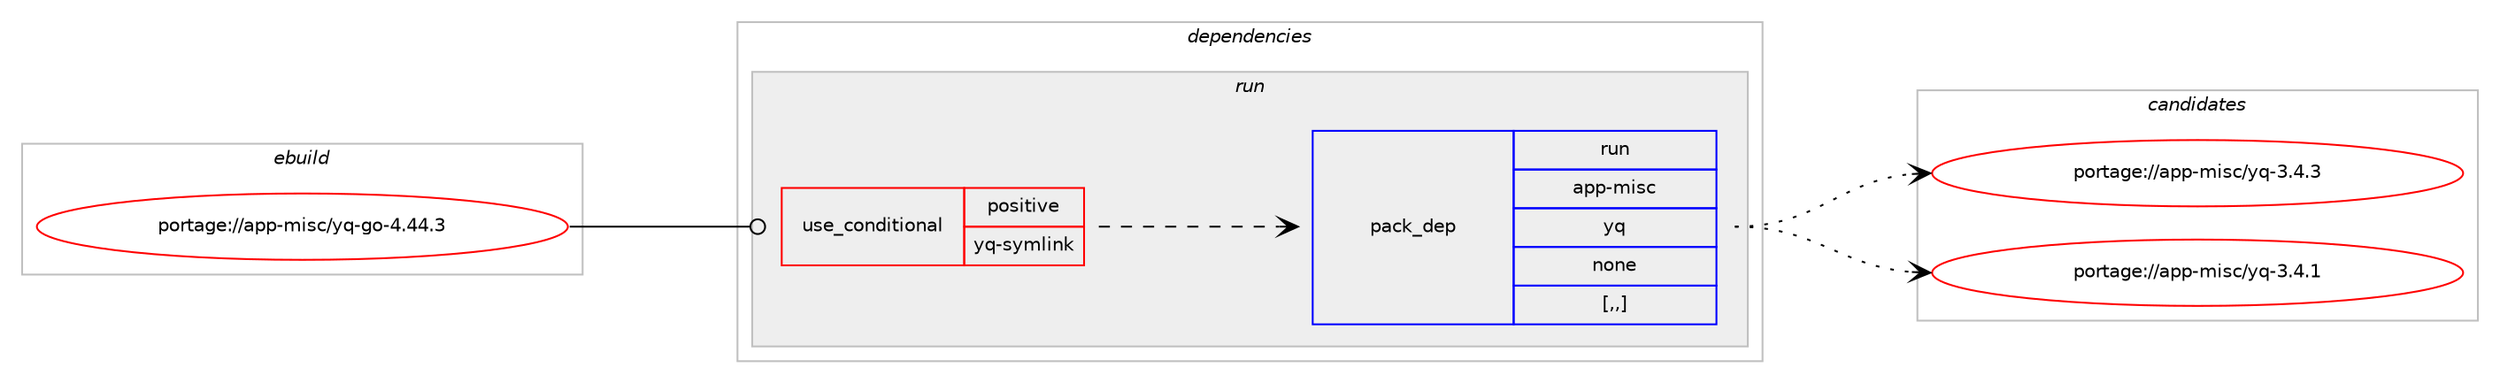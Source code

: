 digraph prolog {

# *************
# Graph options
# *************

newrank=true;
concentrate=true;
compound=true;
graph [rankdir=LR,fontname=Helvetica,fontsize=10,ranksep=1.5];#, ranksep=2.5, nodesep=0.2];
edge  [arrowhead=vee];
node  [fontname=Helvetica,fontsize=10];

# **********
# The ebuild
# **********

subgraph cluster_leftcol {
color=gray;
label=<<i>ebuild</i>>;
id [label="portage://app-misc/yq-go-4.44.3", color=red, width=4, href="../app-misc/yq-go-4.44.3.svg"];
}

# ****************
# The dependencies
# ****************

subgraph cluster_midcol {
color=gray;
label=<<i>dependencies</i>>;
subgraph cluster_compile {
fillcolor="#eeeeee";
style=filled;
label=<<i>compile</i>>;
}
subgraph cluster_compileandrun {
fillcolor="#eeeeee";
style=filled;
label=<<i>compile and run</i>>;
}
subgraph cluster_run {
fillcolor="#eeeeee";
style=filled;
label=<<i>run</i>>;
subgraph cond142770 {
dependency538404 [label=<<TABLE BORDER="0" CELLBORDER="1" CELLSPACING="0" CELLPADDING="4"><TR><TD ROWSPAN="3" CELLPADDING="10">use_conditional</TD></TR><TR><TD>positive</TD></TR><TR><TD>yq-symlink</TD></TR></TABLE>>, shape=none, color=red];
subgraph pack391625 {
dependency538405 [label=<<TABLE BORDER="0" CELLBORDER="1" CELLSPACING="0" CELLPADDING="4" WIDTH="220"><TR><TD ROWSPAN="6" CELLPADDING="30">pack_dep</TD></TR><TR><TD WIDTH="110">run</TD></TR><TR><TD>app-misc</TD></TR><TR><TD>yq</TD></TR><TR><TD>none</TD></TR><TR><TD>[,,]</TD></TR></TABLE>>, shape=none, color=blue];
}
dependency538404:e -> dependency538405:w [weight=20,style="dashed",arrowhead="vee"];
}
id:e -> dependency538404:w [weight=20,style="solid",arrowhead="odot"];
}
}

# **************
# The candidates
# **************

subgraph cluster_choices {
rank=same;
color=gray;
label=<<i>candidates</i>>;

subgraph choice391625 {
color=black;
nodesep=1;
choice97112112451091051159947121113455146524651 [label="portage://app-misc/yq-3.4.3", color=red, width=4,href="../app-misc/yq-3.4.3.svg"];
choice97112112451091051159947121113455146524649 [label="portage://app-misc/yq-3.4.1", color=red, width=4,href="../app-misc/yq-3.4.1.svg"];
dependency538405:e -> choice97112112451091051159947121113455146524651:w [style=dotted,weight="100"];
dependency538405:e -> choice97112112451091051159947121113455146524649:w [style=dotted,weight="100"];
}
}

}
